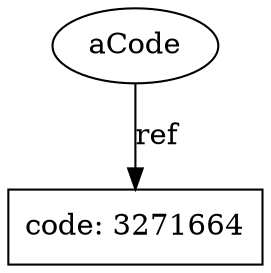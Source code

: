 digraph G {
    overlap=false;

    name3412736 [label="aCode", shape="ellipse"];
    code3271664 [label="code: 3271664", shape="box"];

    name3412736 -> code3271664 [label="ref"];

}
